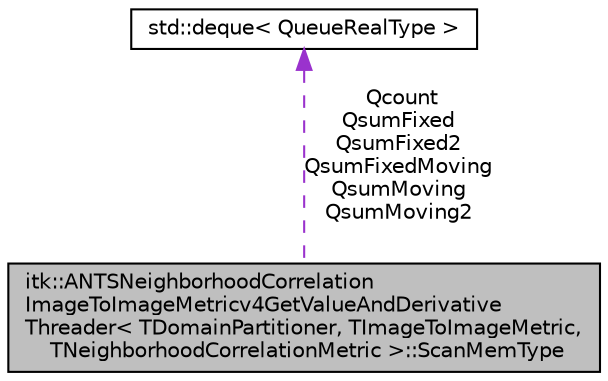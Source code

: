 digraph "itk::ANTSNeighborhoodCorrelationImageToImageMetricv4GetValueAndDerivativeThreader&lt; TDomainPartitioner, TImageToImageMetric, TNeighborhoodCorrelationMetric &gt;::ScanMemType"
{
 // LATEX_PDF_SIZE
  edge [fontname="Helvetica",fontsize="10",labelfontname="Helvetica",labelfontsize="10"];
  node [fontname="Helvetica",fontsize="10",shape=record];
  Node1 [label="itk::ANTSNeighborhoodCorrelation\lImageToImageMetricv4GetValueAndDerivative\lThreader\< TDomainPartitioner, TImageToImageMetric,\l TNeighborhoodCorrelationMetric \>::ScanMemType",height=0.2,width=0.4,color="black", fillcolor="grey75", style="filled", fontcolor="black",tooltip=" "];
  Node2 -> Node1 [dir="back",color="darkorchid3",fontsize="10",style="dashed",label=" Qcount\nQsumFixed\nQsumFixed2\nQsumFixedMoving\nQsumMoving\nQsumMoving2" ,fontname="Helvetica"];
  Node2 [label="std::deque\< QueueRealType \>",height=0.2,width=0.4,color="black", fillcolor="white", style="filled",tooltip=" "];
}
